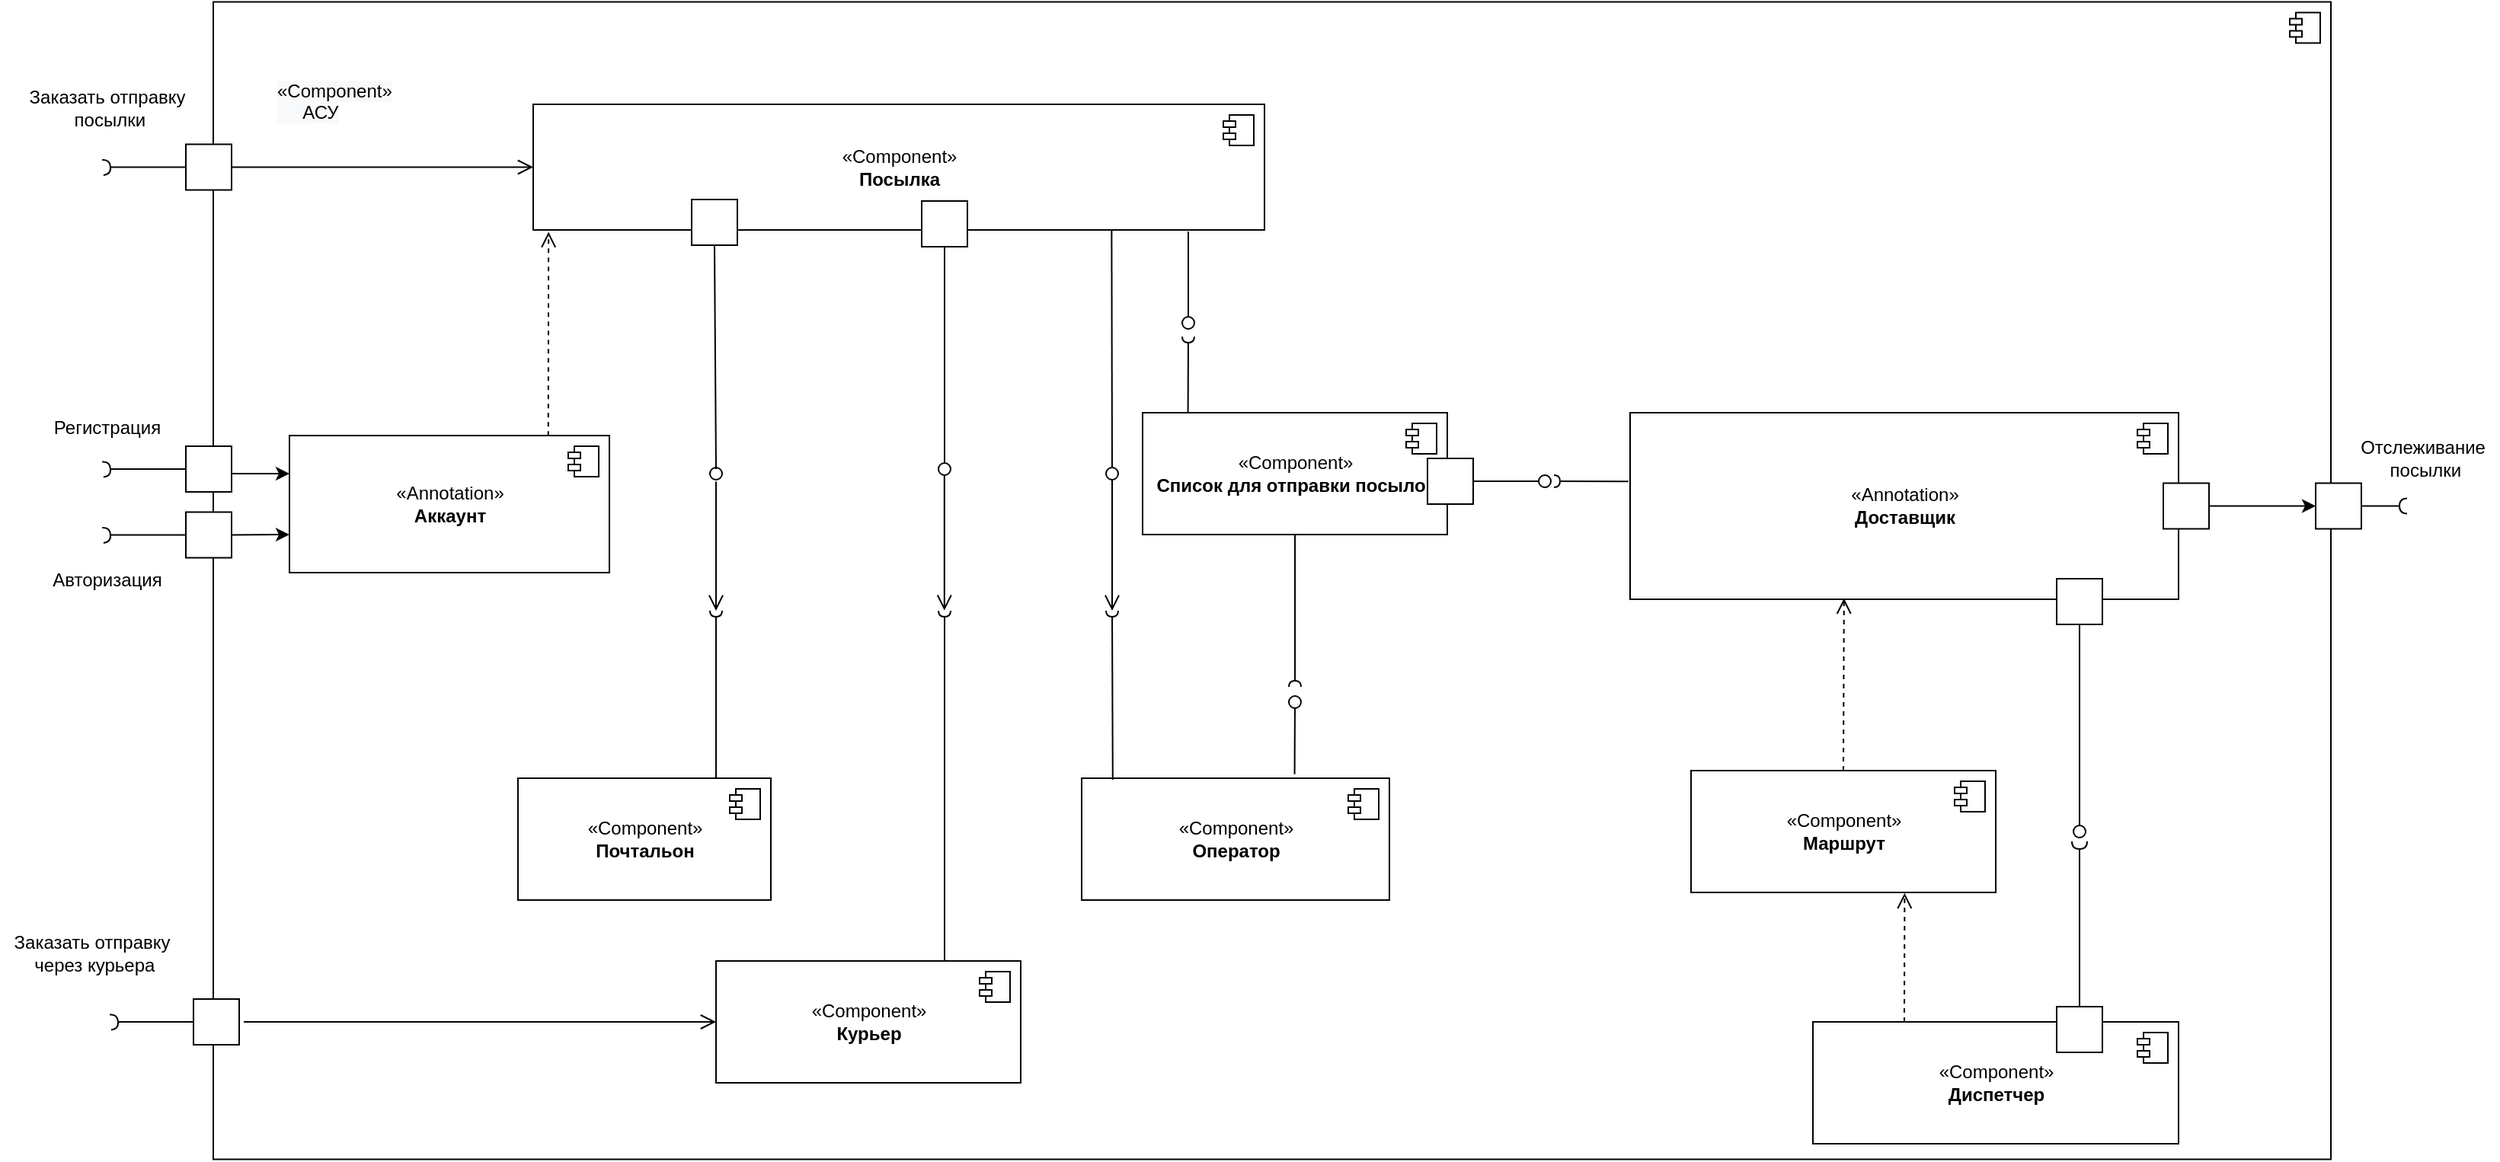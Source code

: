 <mxfile version="20.8.16" type="device"><diagram id="N-GADN3hEbA-36iFdk5G" name="Страница 1"><mxGraphModel dx="2412" dy="1404" grid="1" gridSize="10" guides="1" tooltips="1" connect="1" arrows="1" fold="1" page="1" pageScale="1" pageWidth="827" pageHeight="1169" math="0" shadow="0"><root><mxCell id="0"/><mxCell id="1" parent="0"/><mxCell id="uAHXRvICFJOPLPMDuilw-11" value="" style="html=1;dropTarget=0;fillColor=none;" parent="1" vertex="1"><mxGeometry x="710" y="130.25" width="1390" height="760" as="geometry"/></mxCell><mxCell id="uAHXRvICFJOPLPMDuilw-12" value="" style="shape=module;jettyWidth=8;jettyHeight=4;" parent="uAHXRvICFJOPLPMDuilw-11" vertex="1"><mxGeometry x="1" width="20" height="20" relative="1" as="geometry"><mxPoint x="-27" y="7" as="offset"/></mxGeometry></mxCell><mxCell id="ovBknc5bHBBvJXtbwjqL-5" value="«Component»&lt;br&gt;&lt;b&gt;Посылка&lt;/b&gt;" style="html=1;dropTarget=0;" parent="1" vertex="1"><mxGeometry x="920" y="197.5" width="480" height="82.5" as="geometry"/></mxCell><mxCell id="ovBknc5bHBBvJXtbwjqL-6" value="" style="shape=module;jettyWidth=8;jettyHeight=4;" parent="ovBknc5bHBBvJXtbwjqL-5" vertex="1"><mxGeometry x="1" width="20" height="20" relative="1" as="geometry"><mxPoint x="-27" y="7" as="offset"/></mxGeometry></mxCell><mxCell id="ovBknc5bHBBvJXtbwjqL-21" value="" style="html=1;rounded=0;" parent="1" vertex="1"><mxGeometry x="1520" y="275" width="4" as="geometry"/></mxCell><mxCell id="ovBknc5bHBBvJXtbwjqL-38" value="«Annotation»&lt;br&gt;&lt;b&gt;Доставщик&lt;/b&gt;" style="html=1;dropTarget=0;" parent="1" vertex="1"><mxGeometry x="1640" y="400" width="360" height="122.5" as="geometry"/></mxCell><mxCell id="ovBknc5bHBBvJXtbwjqL-39" value="" style="shape=module;jettyWidth=8;jettyHeight=4;" parent="ovBknc5bHBBvJXtbwjqL-38" vertex="1"><mxGeometry x="1" width="20" height="20" relative="1" as="geometry"><mxPoint x="-27" y="7" as="offset"/></mxGeometry></mxCell><mxCell id="uAHXRvICFJOPLPMDuilw-1" value="«Component»&lt;br&gt;&lt;b&gt;Список для отправки посылок&lt;/b&gt;" style="html=1;dropTarget=0;" parent="1" vertex="1"><mxGeometry x="1320" y="400" width="200" height="80" as="geometry"/></mxCell><mxCell id="uAHXRvICFJOPLPMDuilw-2" value="" style="shape=module;jettyWidth=8;jettyHeight=4;" parent="uAHXRvICFJOPLPMDuilw-1" vertex="1"><mxGeometry x="1" width="20" height="20" relative="1" as="geometry"><mxPoint x="-27" y="7" as="offset"/></mxGeometry></mxCell><mxCell id="uAHXRvICFJOPLPMDuilw-3" value="«Component»&lt;br&gt;&lt;b&gt;Диспетчер&lt;/b&gt;" style="html=1;dropTarget=0;" parent="1" vertex="1"><mxGeometry x="1760" y="800" width="240" height="80" as="geometry"/></mxCell><mxCell id="uAHXRvICFJOPLPMDuilw-4" value="" style="shape=module;jettyWidth=8;jettyHeight=4;" parent="uAHXRvICFJOPLPMDuilw-3" vertex="1"><mxGeometry x="1" width="20" height="20" relative="1" as="geometry"><mxPoint x="-27" y="7" as="offset"/></mxGeometry></mxCell><mxCell id="uAHXRvICFJOPLPMDuilw-5" value="«Component»&lt;br&gt;&lt;b&gt;Почтальон&lt;/b&gt;" style="html=1;dropTarget=0;" parent="1" vertex="1"><mxGeometry x="910" y="640" width="166" height="80" as="geometry"/></mxCell><mxCell id="uAHXRvICFJOPLPMDuilw-6" value="" style="shape=module;jettyWidth=8;jettyHeight=4;" parent="uAHXRvICFJOPLPMDuilw-5" vertex="1"><mxGeometry x="1" width="20" height="20" relative="1" as="geometry"><mxPoint x="-27" y="7" as="offset"/></mxGeometry></mxCell><mxCell id="uAHXRvICFJOPLPMDuilw-7" value="«Component»&lt;br&gt;&lt;b&gt;Курьер&lt;/b&gt;" style="html=1;dropTarget=0;" parent="1" vertex="1"><mxGeometry x="1040" y="760" width="200" height="80" as="geometry"/></mxCell><mxCell id="uAHXRvICFJOPLPMDuilw-8" value="" style="shape=module;jettyWidth=8;jettyHeight=4;" parent="uAHXRvICFJOPLPMDuilw-7" vertex="1"><mxGeometry x="1" width="20" height="20" relative="1" as="geometry"><mxPoint x="-27" y="7" as="offset"/></mxGeometry></mxCell><mxCell id="uAHXRvICFJOPLPMDuilw-9" value="«Component»&lt;br&gt;&lt;b&gt;Оператор&lt;/b&gt;" style="html=1;dropTarget=0;" parent="1" vertex="1"><mxGeometry x="1280" y="640" width="202" height="80" as="geometry"/></mxCell><mxCell id="uAHXRvICFJOPLPMDuilw-10" value="" style="shape=module;jettyWidth=8;jettyHeight=4;" parent="uAHXRvICFJOPLPMDuilw-9" vertex="1"><mxGeometry x="1" width="20" height="20" relative="1" as="geometry"><mxPoint x="-27" y="7" as="offset"/></mxGeometry></mxCell><mxCell id="uAHXRvICFJOPLPMDuilw-13" value="" style="html=1;verticalAlign=bottom;labelBackgroundColor=none;endArrow=oval;endFill=0;endSize=8;rounded=0;exitX=0.75;exitY=1;exitDx=0;exitDy=0;" parent="1" edge="1"><mxGeometry width="160" relative="1" as="geometry"><mxPoint x="1350" y="281" as="sourcePoint"/><mxPoint x="1350" y="341" as="targetPoint"/></mxGeometry></mxCell><mxCell id="uAHXRvICFJOPLPMDuilw-14" value="" style="html=1;verticalAlign=bottom;labelBackgroundColor=none;endArrow=halfCircle;endFill=0;endSize=2;rounded=0;exitX=0.149;exitY=0.003;exitDx=0;exitDy=0;exitPerimeter=0;" parent="1" source="uAHXRvICFJOPLPMDuilw-1" edge="1"><mxGeometry width="160" relative="1" as="geometry"><mxPoint x="1470" y="410" as="sourcePoint"/><mxPoint x="1350" y="350" as="targetPoint"/></mxGeometry></mxCell><mxCell id="uAHXRvICFJOPLPMDuilw-15" value="" style="html=1;verticalAlign=bottom;labelBackgroundColor=none;endArrow=halfCircle;endFill=0;endSize=2;rounded=0;exitX=0.5;exitY=1;exitDx=0;exitDy=0;" parent="1" source="uAHXRvICFJOPLPMDuilw-1" edge="1"><mxGeometry width="160" relative="1" as="geometry"><mxPoint x="1450" y="370" as="sourcePoint"/><mxPoint x="1420" y="580" as="targetPoint"/></mxGeometry></mxCell><mxCell id="uAHXRvICFJOPLPMDuilw-16" value="" style="html=1;verticalAlign=bottom;labelBackgroundColor=none;endArrow=oval;endFill=0;endSize=8;rounded=0;exitX=0.692;exitY=-0.033;exitDx=0;exitDy=0;exitPerimeter=0;" parent="1" source="uAHXRvICFJOPLPMDuilw-9" edge="1"><mxGeometry width="160" relative="1" as="geometry"><mxPoint x="1450" y="370" as="sourcePoint"/><mxPoint x="1420" y="590" as="targetPoint"/></mxGeometry></mxCell><mxCell id="uAHXRvICFJOPLPMDuilw-17" value="«Component»&lt;br&gt;&lt;b&gt;Маршрут&lt;/b&gt;" style="html=1;dropTarget=0;" parent="1" vertex="1"><mxGeometry x="1680" y="635" width="200" height="80" as="geometry"/></mxCell><mxCell id="uAHXRvICFJOPLPMDuilw-18" value="" style="shape=module;jettyWidth=8;jettyHeight=4;" parent="uAHXRvICFJOPLPMDuilw-17" vertex="1"><mxGeometry x="1" width="20" height="20" relative="1" as="geometry"><mxPoint x="-27" y="7" as="offset"/></mxGeometry></mxCell><mxCell id="uAHXRvICFJOPLPMDuilw-20" value="" style="html=1;verticalAlign=bottom;labelBackgroundColor=none;endArrow=halfCircle;endFill=0;endSize=2;rounded=0;exitX=0.75;exitY=0;exitDx=0;exitDy=0;" parent="1" source="uAHXRvICFJOPLPMDuilw-7" edge="1"><mxGeometry width="160" relative="1" as="geometry"><mxPoint x="1330" y="450" as="sourcePoint"/><mxPoint x="1190" y="530" as="targetPoint"/></mxGeometry></mxCell><mxCell id="uAHXRvICFJOPLPMDuilw-22" value="" style="html=1;verticalAlign=bottom;labelBackgroundColor=none;endArrow=halfCircle;endFill=0;endSize=2;rounded=0;" parent="1" edge="1"><mxGeometry width="160" relative="1" as="geometry"><mxPoint x="1040" y="640" as="sourcePoint"/><mxPoint x="1040" y="530" as="targetPoint"/></mxGeometry></mxCell><mxCell id="uAHXRvICFJOPLPMDuilw-23" value="" style="html=1;verticalAlign=bottom;labelBackgroundColor=none;endArrow=halfCircle;endFill=0;endSize=2;rounded=0;exitX=0.101;exitY=0.012;exitDx=0;exitDy=0;exitPerimeter=0;" parent="1" source="uAHXRvICFJOPLPMDuilw-9" edge="1"><mxGeometry width="160" relative="1" as="geometry"><mxPoint x="1330" y="450" as="sourcePoint"/><mxPoint x="1300" y="530" as="targetPoint"/></mxGeometry></mxCell><mxCell id="uAHXRvICFJOPLPMDuilw-24" value="" style="html=1;verticalAlign=bottom;labelBackgroundColor=none;endArrow=oval;endFill=0;endSize=8;rounded=0;exitX=0.791;exitY=0.996;exitDx=0;exitDy=0;exitPerimeter=0;" parent="1" source="ovBknc5bHBBvJXtbwjqL-5" edge="1"><mxGeometry width="160" relative="1" as="geometry"><mxPoint x="1330" y="450" as="sourcePoint"/><mxPoint x="1300" y="440" as="targetPoint"/></mxGeometry></mxCell><mxCell id="uAHXRvICFJOPLPMDuilw-25" value="" style="html=1;rounded=0;" parent="1" vertex="1"><mxGeometry x="1507" y="430" width="30" height="30" as="geometry"/></mxCell><mxCell id="uAHXRvICFJOPLPMDuilw-26" value="" style="endArrow=none;html=1;rounded=0;align=center;verticalAlign=top;endFill=0;labelBackgroundColor=none;endSize=2;" parent="1" source="uAHXRvICFJOPLPMDuilw-25" target="uAHXRvICFJOPLPMDuilw-27" edge="1"><mxGeometry relative="1" as="geometry"/></mxCell><mxCell id="uAHXRvICFJOPLPMDuilw-27" value="" style="ellipse;html=1;fontSize=11;align=center;fillColor=none;points=[];aspect=fixed;resizable=0;verticalAlign=bottom;labelPosition=center;verticalLabelPosition=top;flipH=1;" parent="1" vertex="1"><mxGeometry x="1580" y="441" width="8" height="8" as="geometry"/></mxCell><mxCell id="uAHXRvICFJOPLPMDuilw-28" value="" style="html=1;rounded=0;" parent="1" vertex="1"><mxGeometry x="1024" y="260" width="30" height="30" as="geometry"/></mxCell><mxCell id="uAHXRvICFJOPLPMDuilw-29" value="" style="endArrow=none;html=1;rounded=0;align=center;verticalAlign=top;endFill=0;labelBackgroundColor=none;endSize=2;exitX=0.5;exitY=1;exitDx=0;exitDy=0;" parent="1" source="uAHXRvICFJOPLPMDuilw-28" edge="1"><mxGeometry relative="1" as="geometry"><mxPoint x="1040" y="437" as="targetPoint"/></mxGeometry></mxCell><mxCell id="uAHXRvICFJOPLPMDuilw-30" value="" style="ellipse;html=1;fontSize=11;align=center;fillColor=none;points=[];aspect=fixed;resizable=0;verticalAlign=bottom;labelPosition=center;verticalLabelPosition=top;flipH=1;" parent="1" vertex="1"><mxGeometry x="1036" y="436" width="8" height="8" as="geometry"/></mxCell><mxCell id="uAHXRvICFJOPLPMDuilw-31" value="" style="html=1;rounded=0;" parent="1" vertex="1"><mxGeometry x="1175" y="261" width="30" height="30" as="geometry"/></mxCell><mxCell id="uAHXRvICFJOPLPMDuilw-32" value="" style="endArrow=none;html=1;rounded=0;align=center;verticalAlign=top;endFill=0;labelBackgroundColor=none;endSize=2;" parent="1" source="uAHXRvICFJOPLPMDuilw-31" target="uAHXRvICFJOPLPMDuilw-33" edge="1"><mxGeometry relative="1" as="geometry"/></mxCell><mxCell id="uAHXRvICFJOPLPMDuilw-33" value="" style="ellipse;html=1;fontSize=11;align=center;fillColor=none;points=[];aspect=fixed;resizable=0;verticalAlign=bottom;labelPosition=center;verticalLabelPosition=top;flipH=1;" parent="1" vertex="1"><mxGeometry x="1186" y="433" width="8" height="8" as="geometry"/></mxCell><mxCell id="uAHXRvICFJOPLPMDuilw-34" value="" style="html=1;verticalAlign=bottom;labelBackgroundColor=none;endArrow=halfCircle;endFill=0;endSize=2;rounded=0;exitX=-0.003;exitY=0.368;exitDx=0;exitDy=0;exitPerimeter=0;" parent="1" source="ovBknc5bHBBvJXtbwjqL-38" edge="1"><mxGeometry width="160" relative="1" as="geometry"><mxPoint x="1630" y="444.732" as="sourcePoint"/><mxPoint x="1590" y="445" as="targetPoint"/></mxGeometry></mxCell><mxCell id="uAHXRvICFJOPLPMDuilw-36" value="" style="html=1;rounded=0;" parent="1" vertex="1"><mxGeometry x="1920" y="790" width="30" height="30" as="geometry"/></mxCell><mxCell id="uAHXRvICFJOPLPMDuilw-37" value="" style="endArrow=none;html=1;rounded=0;align=center;verticalAlign=top;endFill=0;labelBackgroundColor=none;endSize=2;" parent="1" source="uAHXRvICFJOPLPMDuilw-36" target="uAHXRvICFJOPLPMDuilw-38" edge="1"><mxGeometry relative="1" as="geometry"/></mxCell><mxCell id="uAHXRvICFJOPLPMDuilw-38" value="" style="shape=requiredInterface;html=1;fontSize=11;align=center;fillColor=none;points=[];aspect=fixed;resizable=0;verticalAlign=bottom;labelPosition=center;verticalLabelPosition=top;flipH=1;rotation=-90;" parent="1" vertex="1"><mxGeometry x="1932.5" y="679" width="5" height="10" as="geometry"/></mxCell><mxCell id="uAHXRvICFJOPLPMDuilw-39" value="" style="html=1;rounded=0;" parent="1" vertex="1"><mxGeometry x="1920" y="509" width="30" height="30" as="geometry"/></mxCell><mxCell id="uAHXRvICFJOPLPMDuilw-40" value="" style="endArrow=none;html=1;rounded=0;align=center;verticalAlign=top;endFill=0;labelBackgroundColor=none;endSize=2;" parent="1" source="uAHXRvICFJOPLPMDuilw-39" target="uAHXRvICFJOPLPMDuilw-41" edge="1"><mxGeometry relative="1" as="geometry"/></mxCell><mxCell id="uAHXRvICFJOPLPMDuilw-41" value="" style="ellipse;html=1;fontSize=11;align=center;fillColor=none;points=[];aspect=fixed;resizable=0;verticalAlign=bottom;labelPosition=center;verticalLabelPosition=top;flipH=1;" parent="1" vertex="1"><mxGeometry x="1931" y="671" width="8" height="8" as="geometry"/></mxCell><mxCell id="uAHXRvICFJOPLPMDuilw-53" value="" style="endArrow=open;startArrow=none;endFill=0;startFill=0;endSize=8;html=1;verticalAlign=bottom;dashed=1;labelBackgroundColor=none;rounded=0;entryX=0.39;entryY=0.995;entryDx=0;entryDy=0;exitX=0.5;exitY=0;exitDx=0;exitDy=0;entryPerimeter=0;" parent="1" source="uAHXRvICFJOPLPMDuilw-17" target="ovBknc5bHBBvJXtbwjqL-38" edge="1"><mxGeometry x="0.15" y="-10" width="160" relative="1" as="geometry"><mxPoint x="1670" y="620" as="sourcePoint"/><mxPoint x="1830" y="620" as="targetPoint"/><mxPoint as="offset"/></mxGeometry></mxCell><mxCell id="uAHXRvICFJOPLPMDuilw-54" value="" style="endArrow=open;startArrow=none;endFill=0;startFill=0;endSize=8;html=1;verticalAlign=bottom;dashed=1;labelBackgroundColor=none;rounded=0;entryX=0.701;entryY=1.005;entryDx=0;entryDy=0;exitX=0.25;exitY=0;exitDx=0;exitDy=0;entryPerimeter=0;" parent="1" source="uAHXRvICFJOPLPMDuilw-3" target="uAHXRvICFJOPLPMDuilw-17" edge="1"><mxGeometry width="160" relative="1" as="geometry"><mxPoint x="1670" y="620" as="sourcePoint"/><mxPoint x="1830" y="620" as="targetPoint"/></mxGeometry></mxCell><mxCell id="uAHXRvICFJOPLPMDuilw-55" value="" style="endArrow=open;startArrow=none;endFill=0;startFill=0;endSize=8;html=1;verticalAlign=bottom;labelBackgroundColor=none;strokeWidth=1;rounded=0;exitX=0.5;exitY=1.16;exitDx=0;exitDy=0;exitPerimeter=0;" parent="1" source="uAHXRvICFJOPLPMDuilw-30" edge="1"><mxGeometry width="160" relative="1" as="geometry"><mxPoint x="1120" y="443" as="sourcePoint"/><mxPoint x="1040" y="530" as="targetPoint"/></mxGeometry></mxCell><mxCell id="uAHXRvICFJOPLPMDuilw-56" value="" style="endArrow=open;startArrow=none;endFill=0;startFill=0;endSize=8;html=1;verticalAlign=bottom;labelBackgroundColor=none;strokeWidth=1;rounded=0;exitX=0.5;exitY=1.014;exitDx=0;exitDy=0;exitPerimeter=0;" parent="1" edge="1"><mxGeometry width="160" relative="1" as="geometry"><mxPoint x="1189.9" y="441.002" as="sourcePoint"/><mxPoint x="1189.9" y="529.89" as="targetPoint"/></mxGeometry></mxCell><mxCell id="uAHXRvICFJOPLPMDuilw-57" value="" style="endArrow=open;startArrow=none;endFill=0;startFill=0;endSize=8;html=1;verticalAlign=bottom;labelBackgroundColor=none;strokeWidth=1;rounded=0;" parent="1" edge="1"><mxGeometry width="160" relative="1" as="geometry"><mxPoint x="1300" y="444" as="sourcePoint"/><mxPoint x="1300" y="530" as="targetPoint"/></mxGeometry></mxCell><mxCell id="uAHXRvICFJOPLPMDuilw-67" value="&lt;span style=&quot;color: rgb(0, 0, 0); font-family: Helvetica; font-size: 12px; font-style: normal; font-variant-ligatures: normal; font-variant-caps: normal; font-weight: 400; letter-spacing: normal; orphans: 2; text-align: center; text-indent: 0px; text-transform: none; widows: 2; word-spacing: 0px; -webkit-text-stroke-width: 0px; background-color: rgb(248, 249, 250); text-decoration-thickness: initial; text-decoration-style: initial; text-decoration-color: initial; float: none; display: inline !important;&quot;&gt;«Component»&lt;/span&gt;&lt;br style=&quot;color: rgb(0, 0, 0); font-family: Helvetica; font-size: 12px; font-style: normal; font-variant-ligatures: normal; font-variant-caps: normal; font-weight: 400; letter-spacing: normal; orphans: 2; text-align: center; text-indent: 0px; text-transform: none; widows: 2; word-spacing: 0px; -webkit-text-stroke-width: 0px; background-color: rgb(248, 249, 250); text-decoration-thickness: initial; text-decoration-style: initial; text-decoration-color: initial;&quot;&gt;&lt;span style=&quot;color: rgb(0, 0, 0); font-family: Helvetica; font-size: 12px; font-style: normal; font-variant-ligatures: normal; font-variant-caps: normal; font-weight: 400; letter-spacing: normal; orphans: 2; text-align: center; text-indent: 0px; text-transform: none; widows: 2; word-spacing: 0px; -webkit-text-stroke-width: 0px; background-color: rgb(248, 249, 250); text-decoration-thickness: initial; text-decoration-style: initial; text-decoration-color: initial; float: none; display: inline !important;&quot;&gt;&amp;nbsp; &amp;nbsp; &amp;nbsp;АСУ&lt;/span&gt;" style="text;whiteSpace=wrap;html=1;" parent="1" vertex="1"><mxGeometry x="750" y="175" width="100" height="40" as="geometry"/></mxCell><mxCell id="uAHXRvICFJOPLPMDuilw-68" value="" style="endArrow=open;startArrow=none;endFill=0;startFill=0;endSize=8;html=1;verticalAlign=bottom;labelBackgroundColor=none;strokeWidth=1;rounded=0;exitX=1;exitY=0.5;exitDx=0;exitDy=0;entryX=0;entryY=0.5;entryDx=0;entryDy=0;" parent="1" target="ovBknc5bHBBvJXtbwjqL-5" edge="1"><mxGeometry width="160" relative="1" as="geometry"><mxPoint x="722" y="238.75" as="sourcePoint"/><mxPoint x="1130" y="460" as="targetPoint"/></mxGeometry></mxCell><mxCell id="uAHXRvICFJOPLPMDuilw-70" value="" style="endArrow=open;startArrow=none;endFill=0;startFill=0;endSize=8;html=1;verticalAlign=bottom;labelBackgroundColor=none;strokeWidth=1;rounded=0;exitX=1;exitY=0.5;exitDx=0;exitDy=0;entryX=0;entryY=0.5;entryDx=0;entryDy=0;" parent="1" target="uAHXRvICFJOPLPMDuilw-7" edge="1"><mxGeometry width="160" relative="1" as="geometry"><mxPoint x="730" y="800" as="sourcePoint"/><mxPoint x="1130" y="620" as="targetPoint"/></mxGeometry></mxCell><mxCell id="azgnnhgAtbRUG_cLg1xG-18" value="" style="edgeStyle=orthogonalEdgeStyle;rounded=0;orthogonalLoop=1;jettySize=auto;html=1;entryX=0;entryY=0.5;entryDx=0;entryDy=0;" parent="1" source="uAHXRvICFJOPLPMDuilw-71" edge="1"><mxGeometry relative="1" as="geometry"><mxPoint x="2090" y="461.25" as="targetPoint"/></mxGeometry></mxCell><mxCell id="uAHXRvICFJOPLPMDuilw-71" value="" style="html=1;rounded=0;" parent="1" vertex="1"><mxGeometry x="1990" y="446.25" width="30" height="30" as="geometry"/></mxCell><mxCell id="223GEsBzZtvPXaFFZ7bA-1" value="Заказать отправку&lt;br&gt;&amp;nbsp;через курьера" style="text;html=1;align=center;verticalAlign=middle;resizable=0;points=[];autosize=1;strokeColor=none;fillColor=none;" parent="1" vertex="1"><mxGeometry x="570" y="740" width="120" height="30" as="geometry"/></mxCell><mxCell id="223GEsBzZtvPXaFFZ7bA-2" value="Заказать отправку&lt;br&gt;&amp;nbsp;посылки" style="text;html=1;align=center;verticalAlign=middle;resizable=0;points=[];autosize=1;strokeColor=none;fillColor=none;" parent="1" vertex="1"><mxGeometry x="580" y="185" width="120" height="30" as="geometry"/></mxCell><mxCell id="223GEsBzZtvPXaFFZ7bA-3" value="Отслеживание&lt;br&gt;&amp;nbsp;посылки" style="text;html=1;align=center;verticalAlign=middle;resizable=0;points=[];autosize=1;strokeColor=none;fillColor=none;" parent="1" vertex="1"><mxGeometry x="2110" y="415" width="100" height="30" as="geometry"/></mxCell><mxCell id="azgnnhgAtbRUG_cLg1xG-1" value="«Annotation»&lt;br&gt;&lt;b&gt;Аккаунт&lt;/b&gt;" style="html=1;dropTarget=0;" parent="1" vertex="1"><mxGeometry x="760" y="415" width="210" height="90" as="geometry"/></mxCell><mxCell id="azgnnhgAtbRUG_cLg1xG-2" value="" style="shape=module;jettyWidth=8;jettyHeight=4;" parent="azgnnhgAtbRUG_cLg1xG-1" vertex="1"><mxGeometry x="1" width="20" height="20" relative="1" as="geometry"><mxPoint x="-27" y="7" as="offset"/></mxGeometry></mxCell><mxCell id="azgnnhgAtbRUG_cLg1xG-3" value="" style="html=1;rounded=0;" parent="1" vertex="1"><mxGeometry x="692" y="465.25" width="30" height="30" as="geometry"/></mxCell><mxCell id="azgnnhgAtbRUG_cLg1xG-4" value="" style="endArrow=none;html=1;rounded=0;align=center;verticalAlign=top;endFill=0;labelBackgroundColor=none;endSize=2;" parent="1" source="azgnnhgAtbRUG_cLg1xG-3" target="azgnnhgAtbRUG_cLg1xG-5" edge="1"><mxGeometry relative="1" as="geometry"/></mxCell><mxCell id="azgnnhgAtbRUG_cLg1xG-5" value="" style="shape=requiredInterface;html=1;fontSize=11;align=center;fillColor=none;points=[];aspect=fixed;resizable=0;verticalAlign=bottom;labelPosition=center;verticalLabelPosition=top;flipH=1;rotation=-185;" parent="1" vertex="1"><mxGeometry x="637.5" y="475.25" width="5" height="10" as="geometry"/></mxCell><mxCell id="azgnnhgAtbRUG_cLg1xG-6" value="" style="endArrow=classic;html=1;rounded=0;exitX=1;exitY=0.5;exitDx=0;exitDy=0;" parent="1" source="azgnnhgAtbRUG_cLg1xG-3" edge="1"><mxGeometry width="50" height="50" relative="1" as="geometry"><mxPoint x="1040" y="670" as="sourcePoint"/><mxPoint x="760" y="480" as="targetPoint"/></mxGeometry></mxCell><mxCell id="azgnnhgAtbRUG_cLg1xG-7" value="Авторизация" style="text;html=1;align=center;verticalAlign=middle;resizable=0;points=[];autosize=1;strokeColor=none;fillColor=none;" parent="1" vertex="1"><mxGeometry x="590" y="495.25" width="100" height="30" as="geometry"/></mxCell><mxCell id="azgnnhgAtbRUG_cLg1xG-17" value="" style="edgeStyle=orthogonalEdgeStyle;rounded=0;orthogonalLoop=1;jettySize=auto;html=1;" parent="1" source="azgnnhgAtbRUG_cLg1xG-8" target="azgnnhgAtbRUG_cLg1xG-1" edge="1"><mxGeometry relative="1" as="geometry"><Array as="points"><mxPoint x="730" y="440"/><mxPoint x="730" y="440"/></Array></mxGeometry></mxCell><mxCell id="azgnnhgAtbRUG_cLg1xG-8" value="" style="html=1;rounded=0;" parent="1" vertex="1"><mxGeometry x="692" y="422" width="30" height="30" as="geometry"/></mxCell><mxCell id="azgnnhgAtbRUG_cLg1xG-9" value="" style="endArrow=none;html=1;rounded=0;align=center;verticalAlign=top;endFill=0;labelBackgroundColor=none;endSize=2;" parent="1" source="azgnnhgAtbRUG_cLg1xG-8" target="azgnnhgAtbRUG_cLg1xG-10" edge="1"><mxGeometry relative="1" as="geometry"/></mxCell><mxCell id="azgnnhgAtbRUG_cLg1xG-10" value="" style="shape=requiredInterface;html=1;fontSize=11;align=center;fillColor=none;points=[];aspect=fixed;resizable=0;verticalAlign=bottom;labelPosition=center;verticalLabelPosition=top;flipH=1;rotation=-185;" parent="1" vertex="1"><mxGeometry x="637.5" y="432" width="5" height="10" as="geometry"/></mxCell><mxCell id="azgnnhgAtbRUG_cLg1xG-11" value="" style="html=1;rounded=0;" parent="1" vertex="1"><mxGeometry x="697" y="785" width="30" height="30" as="geometry"/></mxCell><mxCell id="azgnnhgAtbRUG_cLg1xG-12" value="" style="endArrow=none;html=1;rounded=0;align=center;verticalAlign=top;endFill=0;labelBackgroundColor=none;endSize=2;" parent="1" source="azgnnhgAtbRUG_cLg1xG-11" target="azgnnhgAtbRUG_cLg1xG-13" edge="1"><mxGeometry relative="1" as="geometry"/></mxCell><mxCell id="azgnnhgAtbRUG_cLg1xG-13" value="" style="shape=requiredInterface;html=1;fontSize=11;align=center;fillColor=none;points=[];aspect=fixed;resizable=0;verticalAlign=bottom;labelPosition=center;verticalLabelPosition=top;flipH=1;rotation=-185;" parent="1" vertex="1"><mxGeometry x="642.5" y="795" width="5" height="10" as="geometry"/></mxCell><mxCell id="azgnnhgAtbRUG_cLg1xG-14" value="" style="html=1;rounded=0;" parent="1" vertex="1"><mxGeometry x="692" y="223.75" width="30" height="30" as="geometry"/></mxCell><mxCell id="azgnnhgAtbRUG_cLg1xG-15" value="" style="endArrow=none;html=1;rounded=0;align=center;verticalAlign=top;endFill=0;labelBackgroundColor=none;endSize=2;" parent="1" source="azgnnhgAtbRUG_cLg1xG-14" target="azgnnhgAtbRUG_cLg1xG-16" edge="1"><mxGeometry relative="1" as="geometry"/></mxCell><mxCell id="azgnnhgAtbRUG_cLg1xG-16" value="" style="shape=requiredInterface;html=1;fontSize=11;align=center;fillColor=none;points=[];aspect=fixed;resizable=0;verticalAlign=bottom;labelPosition=center;verticalLabelPosition=top;flipH=1;rotation=-185;" parent="1" vertex="1"><mxGeometry x="637.5" y="233.75" width="5" height="10" as="geometry"/></mxCell><mxCell id="azgnnhgAtbRUG_cLg1xG-19" value="" style="html=1;rounded=0;" parent="1" vertex="1"><mxGeometry x="2090" y="446.25" width="30" height="30" as="geometry"/></mxCell><mxCell id="azgnnhgAtbRUG_cLg1xG-20" value="" style="endArrow=none;html=1;rounded=0;align=center;verticalAlign=top;endFill=0;labelBackgroundColor=none;endSize=2;" parent="1" source="azgnnhgAtbRUG_cLg1xG-19" target="azgnnhgAtbRUG_cLg1xG-21" edge="1"><mxGeometry relative="1" as="geometry"/></mxCell><mxCell id="azgnnhgAtbRUG_cLg1xG-21" value="" style="shape=requiredInterface;html=1;fontSize=11;align=center;fillColor=none;points=[];aspect=fixed;resizable=0;verticalAlign=bottom;labelPosition=center;verticalLabelPosition=top;flipH=1;" parent="1" vertex="1"><mxGeometry x="2145" y="456.25" width="5" height="10" as="geometry"/></mxCell><mxCell id="azgnnhgAtbRUG_cLg1xG-22" value="Регистрация" style="text;html=1;align=center;verticalAlign=middle;resizable=0;points=[];autosize=1;strokeColor=none;fillColor=none;" parent="1" vertex="1"><mxGeometry x="595" y="395" width="90" height="30" as="geometry"/></mxCell><mxCell id="Mk-SjBF3gqQfY9KVCB0O-1" value="" style="endArrow=open;startArrow=none;endFill=0;startFill=0;endSize=8;html=1;verticalAlign=bottom;dashed=1;labelBackgroundColor=none;rounded=0;entryX=0.021;entryY=1.015;entryDx=0;entryDy=0;entryPerimeter=0;exitX=0.809;exitY=0.002;exitDx=0;exitDy=0;exitPerimeter=0;" edge="1" parent="1" source="azgnnhgAtbRUG_cLg1xG-1" target="ovBknc5bHBBvJXtbwjqL-5"><mxGeometry x="0.15" y="-10" width="160" relative="1" as="geometry"><mxPoint x="930" y="410" as="sourcePoint"/><mxPoint x="1790.4" y="531.888" as="targetPoint"/><mxPoint as="offset"/></mxGeometry></mxCell></root></mxGraphModel></diagram></mxfile>